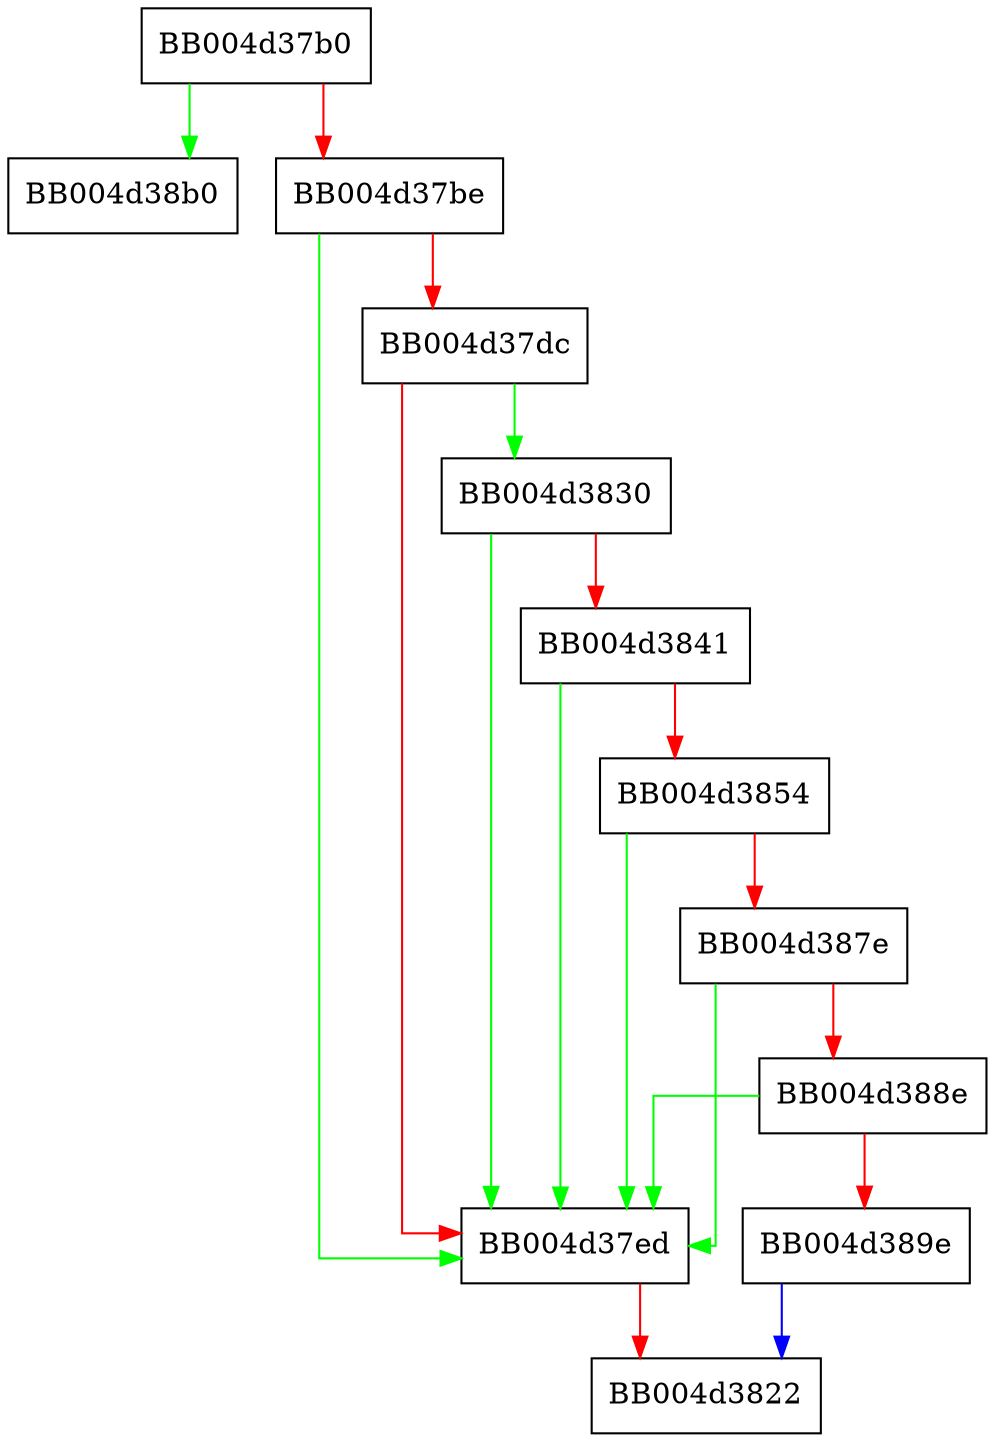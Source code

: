 digraph tls_construct_ctos_server_name {
  node [shape="box"];
  graph [splines=ortho];
  BB004d37b0 -> BB004d38b0 [color="green"];
  BB004d37b0 -> BB004d37be [color="red"];
  BB004d37be -> BB004d37ed [color="green"];
  BB004d37be -> BB004d37dc [color="red"];
  BB004d37dc -> BB004d3830 [color="green"];
  BB004d37dc -> BB004d37ed [color="red"];
  BB004d37ed -> BB004d3822 [color="red"];
  BB004d3830 -> BB004d37ed [color="green"];
  BB004d3830 -> BB004d3841 [color="red"];
  BB004d3841 -> BB004d37ed [color="green"];
  BB004d3841 -> BB004d3854 [color="red"];
  BB004d3854 -> BB004d37ed [color="green"];
  BB004d3854 -> BB004d387e [color="red"];
  BB004d387e -> BB004d37ed [color="green"];
  BB004d387e -> BB004d388e [color="red"];
  BB004d388e -> BB004d37ed [color="green"];
  BB004d388e -> BB004d389e [color="red"];
  BB004d389e -> BB004d3822 [color="blue"];
}